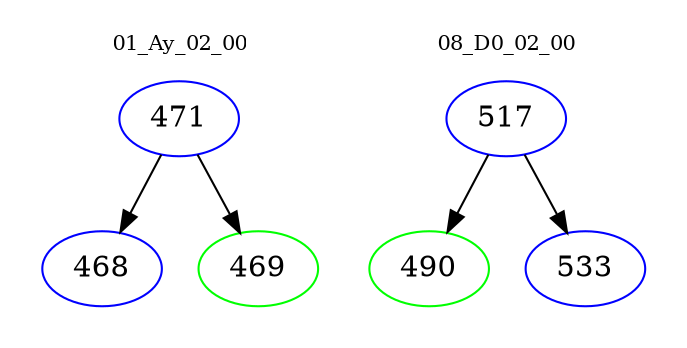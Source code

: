 digraph{
subgraph cluster_0 {
color = white
label = "01_Ay_02_00";
fontsize=10;
T0_471 [label="471", color="blue"]
T0_471 -> T0_468 [color="black"]
T0_468 [label="468", color="blue"]
T0_471 -> T0_469 [color="black"]
T0_469 [label="469", color="green"]
}
subgraph cluster_1 {
color = white
label = "08_D0_02_00";
fontsize=10;
T1_517 [label="517", color="blue"]
T1_517 -> T1_490 [color="black"]
T1_490 [label="490", color="green"]
T1_517 -> T1_533 [color="black"]
T1_533 [label="533", color="blue"]
}
}
